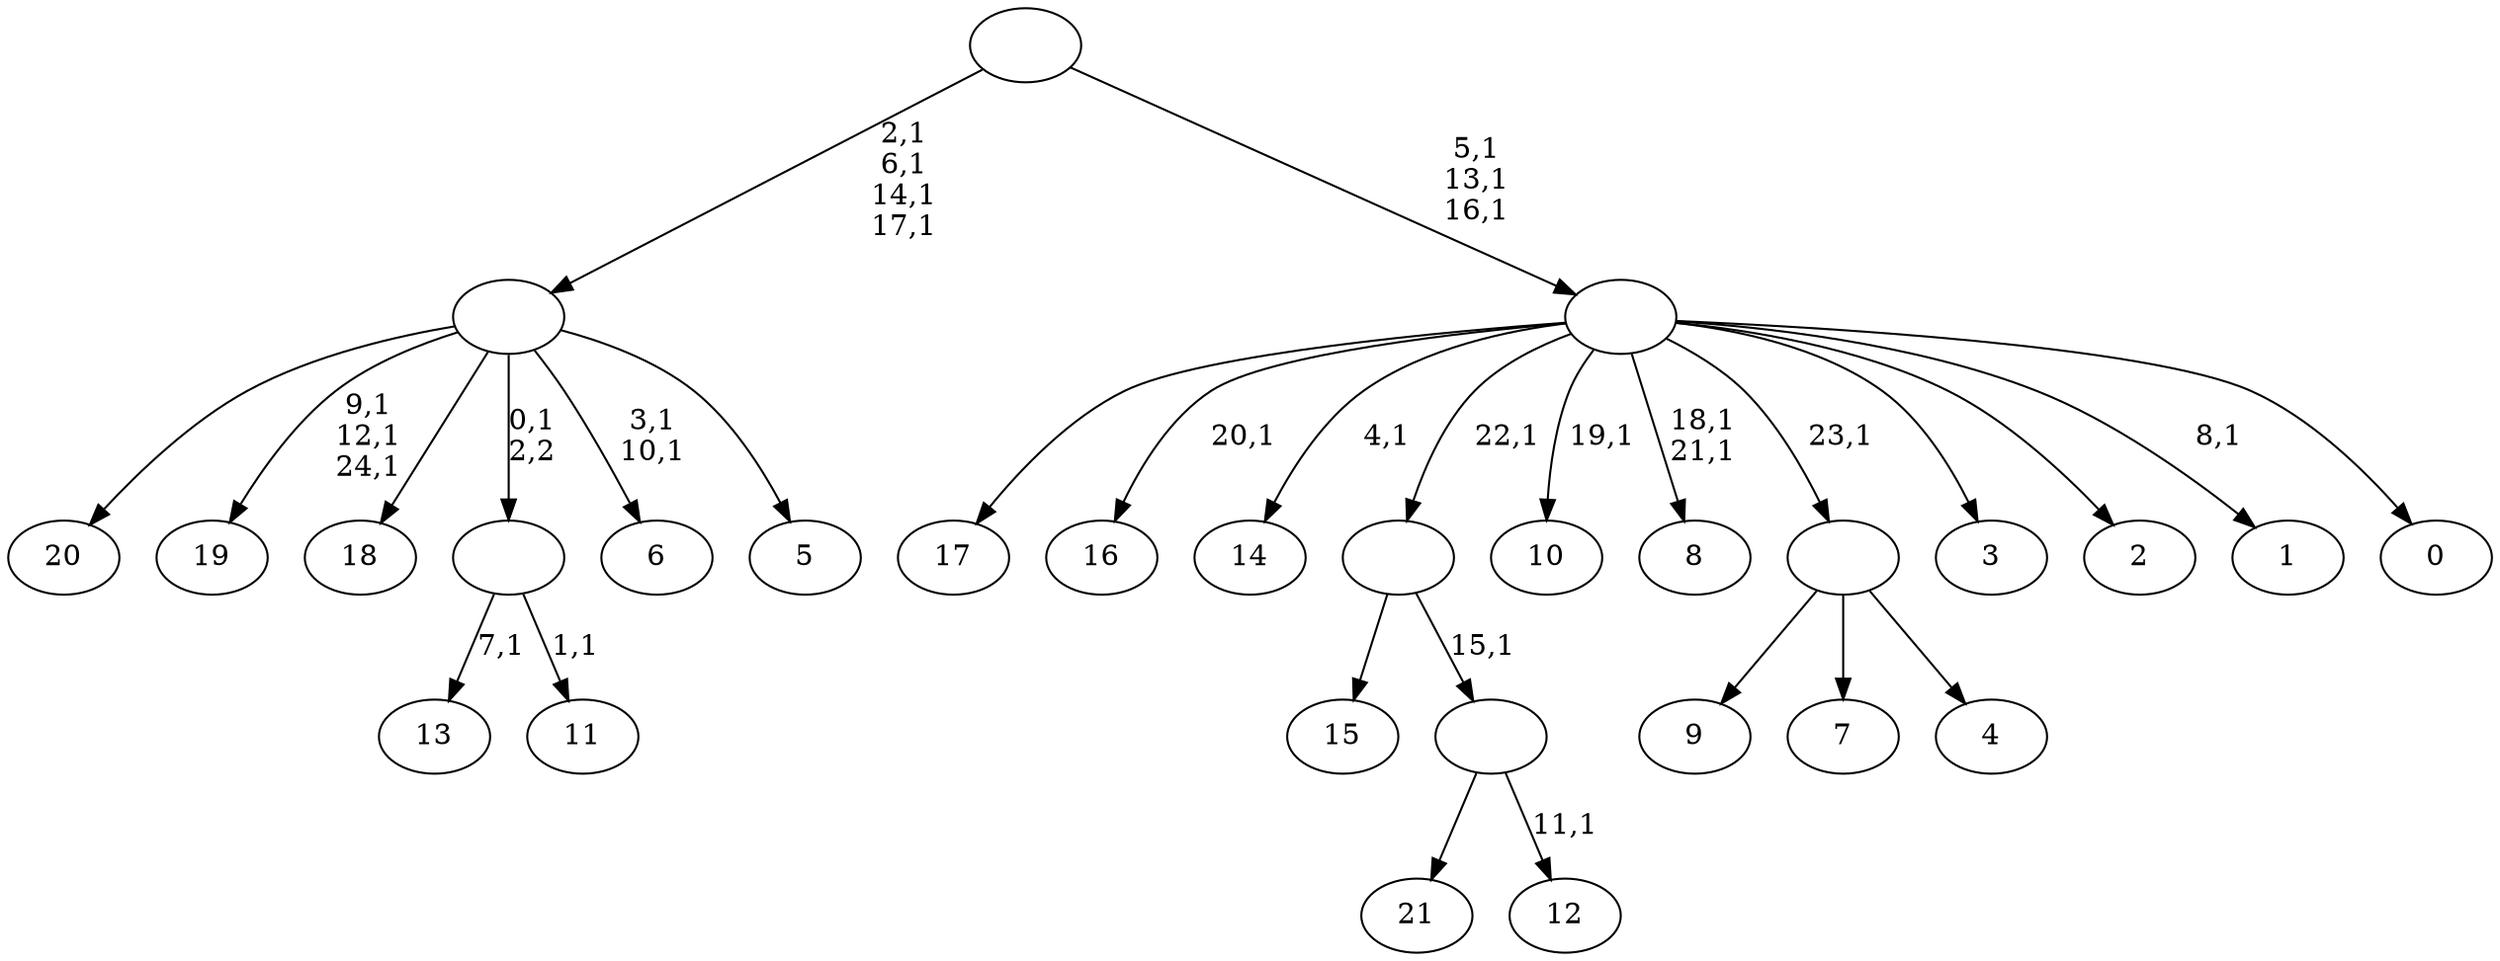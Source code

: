 digraph T {
	47 [label="21"]
	46 [label="20"]
	45 [label="19"]
	41 [label="18"]
	40 [label="17"]
	39 [label="16"]
	37 [label="15"]
	36 [label="14"]
	34 [label="13"]
	32 [label="12"]
	30 [label=""]
	29 [label=""]
	28 [label="11"]
	26 [label=""]
	25 [label="10"]
	23 [label="9"]
	22 [label="8"]
	19 [label="7"]
	18 [label="6"]
	15 [label="5"]
	14 [label=""]
	10 [label="4"]
	9 [label=""]
	8 [label="3"]
	7 [label="2"]
	6 [label="1"]
	4 [label="0"]
	3 [label=""]
	0 [label=""]
	30 -> 32 [label="11,1"]
	30 -> 47 [label=""]
	29 -> 37 [label=""]
	29 -> 30 [label="15,1"]
	26 -> 28 [label="1,1"]
	26 -> 34 [label="7,1"]
	14 -> 18 [label="3,1\n10,1"]
	14 -> 45 [label="9,1\n12,1\n24,1"]
	14 -> 46 [label=""]
	14 -> 41 [label=""]
	14 -> 26 [label="0,1\n2,2"]
	14 -> 15 [label=""]
	9 -> 23 [label=""]
	9 -> 19 [label=""]
	9 -> 10 [label=""]
	3 -> 6 [label="8,1"]
	3 -> 22 [label="18,1\n21,1"]
	3 -> 25 [label="19,1"]
	3 -> 36 [label="4,1"]
	3 -> 39 [label="20,1"]
	3 -> 40 [label=""]
	3 -> 29 [label="22,1"]
	3 -> 9 [label="23,1"]
	3 -> 8 [label=""]
	3 -> 7 [label=""]
	3 -> 4 [label=""]
	0 -> 3 [label="5,1\n13,1\n16,1"]
	0 -> 14 [label="2,1\n6,1\n14,1\n17,1"]
}

